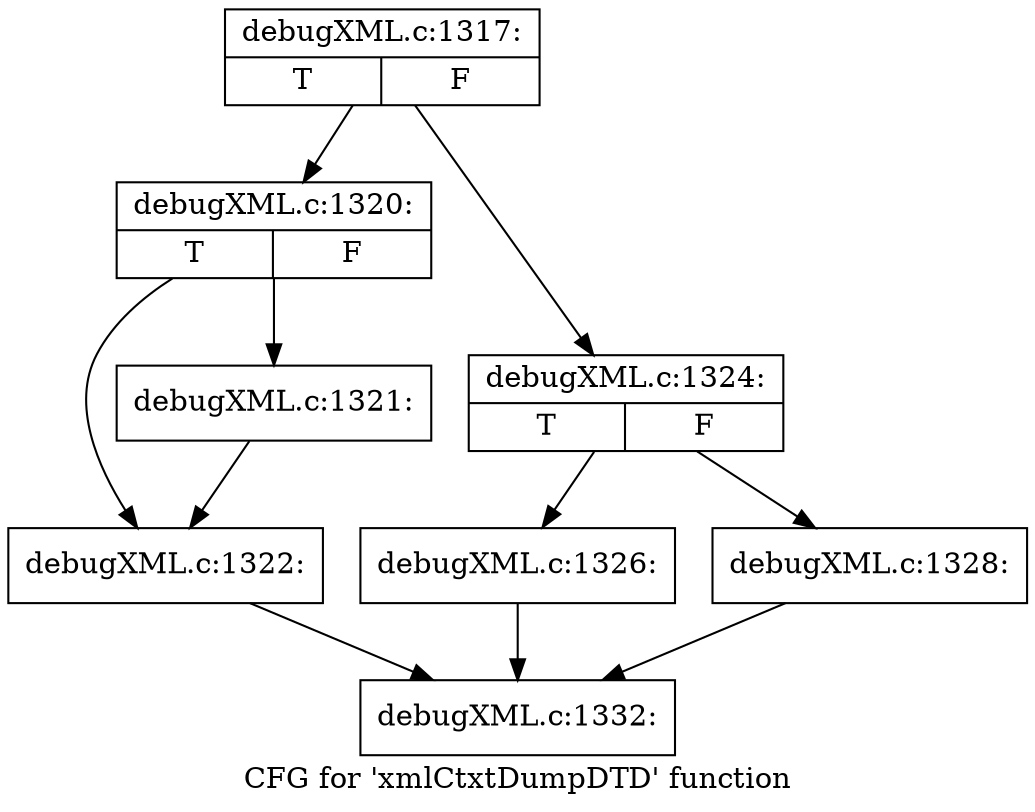digraph "CFG for 'xmlCtxtDumpDTD' function" {
	label="CFG for 'xmlCtxtDumpDTD' function";

	Node0x563aec7d80e0 [shape=record,label="{debugXML.c:1317:|{<s0>T|<s1>F}}"];
	Node0x563aec7d80e0 -> Node0x563aec7db090;
	Node0x563aec7d80e0 -> Node0x563aec7db0e0;
	Node0x563aec7db090 [shape=record,label="{debugXML.c:1320:|{<s0>T|<s1>F}}"];
	Node0x563aec7db090 -> Node0x563aec7db4f0;
	Node0x563aec7db090 -> Node0x563aec7db4a0;
	Node0x563aec7db4a0 [shape=record,label="{debugXML.c:1321:}"];
	Node0x563aec7db4a0 -> Node0x563aec7db4f0;
	Node0x563aec7db4f0 [shape=record,label="{debugXML.c:1322:}"];
	Node0x563aec7db4f0 -> Node0x563aec7dbec0;
	Node0x563aec7db0e0 [shape=record,label="{debugXML.c:1324:|{<s0>T|<s1>F}}"];
	Node0x563aec7db0e0 -> Node0x563aec7dbe70;
	Node0x563aec7db0e0 -> Node0x563aec7dbf10;
	Node0x563aec7dbe70 [shape=record,label="{debugXML.c:1326:}"];
	Node0x563aec7dbe70 -> Node0x563aec7dbec0;
	Node0x563aec7dbf10 [shape=record,label="{debugXML.c:1328:}"];
	Node0x563aec7dbf10 -> Node0x563aec7dbec0;
	Node0x563aec7dbec0 [shape=record,label="{debugXML.c:1332:}"];
}
